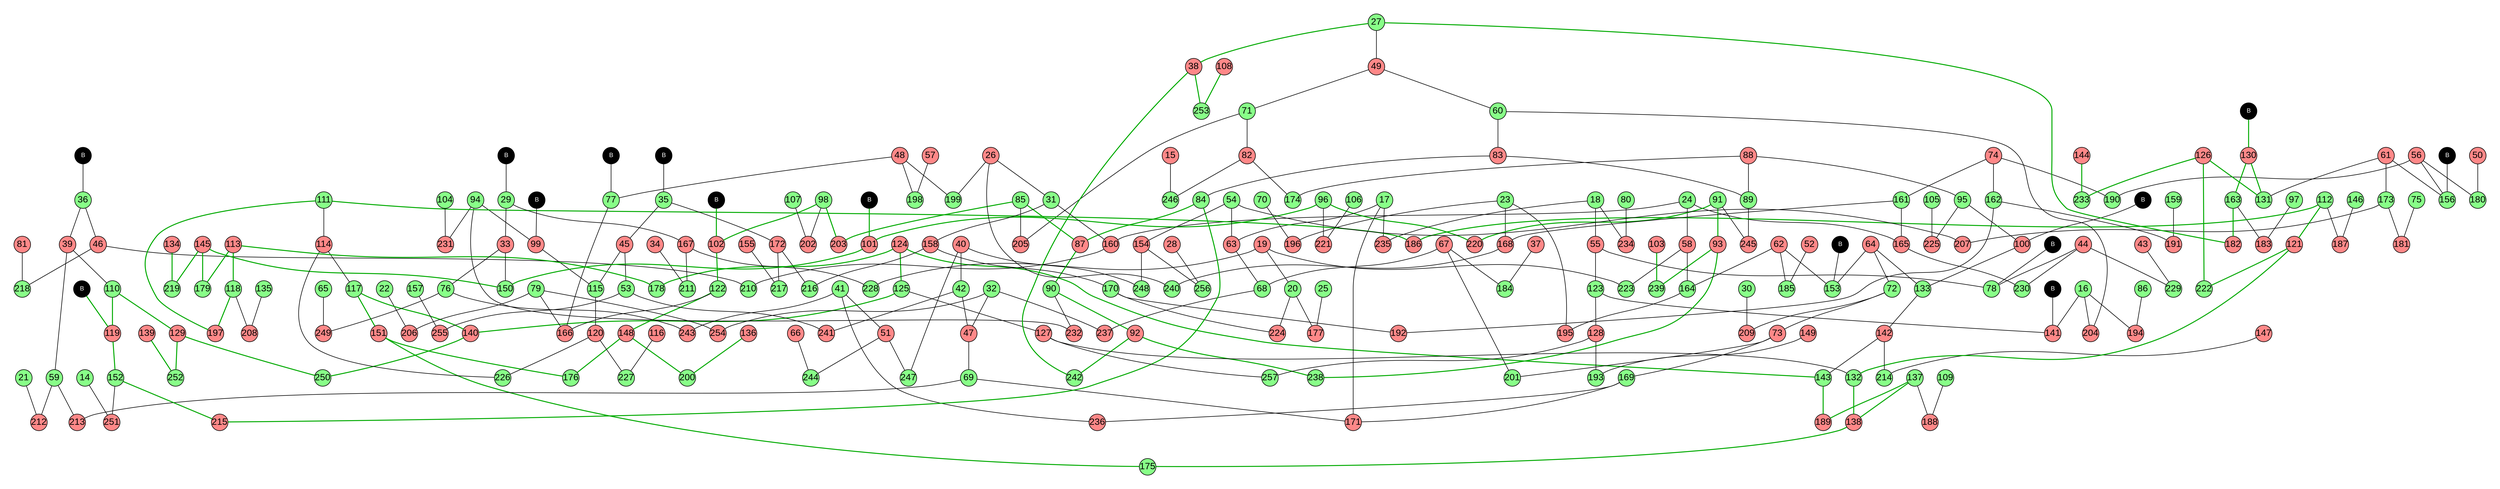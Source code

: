 graph G {
  graph [splines=true, overlap=false, pad="0.5", nodesep="0.5", ranksep="1.0"];
  node [style="filled", shape="circle", width="0.6", height="0.6", fixedsize="true", 
       fontsize="24", fontname="Arial", penwidth="1.5", labelloc="c"];
  node [fontname="Arial"];
  edge [penwidth=2.0, color="#666666"];
  0 [pos="-1500,1200!",shape="circle",fillcolor="#000000",color="#000000",style="filled,solid",width=0.6,height=0.6,fixedsize=true,fontcolor="#ffffff",labelloc="c",label=<<table border='0' cellborder='0' cellspacing='0' cellpadding='0'><tr><td align='center'><font point-size='16'>B</font></td></tr></table>>]
  151 [pos="3675,100!",shape="circle",fillcolor="#ff8888",color="#000000",style="filled,solid",width=0.6,height=0.6,fixedsize=true,fontcolor="#000000",labelloc="c"]
  25 [pos="11850,0!",shape="circle",fillcolor="#88ff88",color="#000000",style="filled,solid",width=0.6,height=0.6,fixedsize=true,fontcolor="#000000",labelloc="c"]
  176 [pos="4350,100!",shape="circle",fillcolor="#88ff88",color="#000000",style="filled,solid",width=0.6,height=0.6,fixedsize=true,fontcolor="#000000",labelloc="c"]
  50 [pos="8700,100!",shape="circle",fillcolor="#ff8888",color="#000000",style="filled,solid",width=0.6,height=0.6,fixedsize=true,fontcolor="#000000",labelloc="c"]
  201 [pos="6863,300!",shape="circle",fillcolor="#88ff88",color="#000000",style="filled,solid",width=0.6,height=0.6,fixedsize=true,fontcolor="#000000",labelloc="c"]
  75 [pos="5400,100!",shape="circle",fillcolor="#88ff88",color="#000000",style="filled,solid",width=0.6,height=0.6,fixedsize=true,fontcolor="#000000",labelloc="c"]
  226 [pos="4238,400!",shape="circle",fillcolor="#88ff88",color="#000000",style="filled,solid",width=0.6,height=0.6,fixedsize=true,fontcolor="#000000",labelloc="c"]
  100 [pos="1275,1000!",shape="circle",fillcolor="#ff8888",color="#000000",style="filled,solid",width=0.6,height=0.6,fixedsize=true,fontcolor="#000000",labelloc="c"]
  251 [pos="-1088,400!",shape="circle",fillcolor="#ff8888",color="#000000",style="filled,solid",width=0.6,height=0.6,fixedsize=true,fontcolor="#000000",labelloc="c"]
  125 [pos="3450,200!",shape="circle",fillcolor="#88ff88",color="#000000",style="filled,solid",width=0.6,height=0.6,fixedsize=true,fontcolor="#000000",labelloc="c"]
  150 [pos="4800,900!",shape="circle",fillcolor="#88ff88",color="#000000",style="filled,solid",width=0.6,height=0.6,fixedsize=true,fontcolor="#000000",labelloc="c"]
  24 [pos="10050,200!",shape="circle",fillcolor="#88ff88",color="#000000",style="filled,solid",width=0.6,height=0.6,fixedsize=true,fontcolor="#000000",labelloc="c"]
  175 [pos="3450,100!",shape="circle",fillcolor="#88ff88",color="#000000",style="filled,solid",width=0.6,height=0.6,fixedsize=true,fontcolor="#000000",labelloc="c"]
  49 [pos="-300,100!",shape="circle",fillcolor="#ff8888",color="#000000",style="filled,solid",width=0.6,height=0.6,fixedsize=true,fontcolor="#000000",labelloc="c"]
  200 [pos="5138,100!",shape="circle",fillcolor="#88ff88",color="#000000",style="filled,solid",width=0.6,height=0.6,fixedsize=true,fontcolor="#000000",labelloc="c"]
  74 [pos="9375,100!",shape="circle",fillcolor="#ff8888",color="#000000",style="filled,solid",width=0.6,height=0.6,fixedsize=true,fontcolor="#000000",labelloc="c"]
  225 [pos="1613,300!",shape="circle",fillcolor="#ff8888",color="#000000",style="filled,solid",width=0.6,height=0.6,fixedsize=true,fontcolor="#000000",labelloc="c"]
  99 [pos="1050,1100!",shape="circle",fillcolor="#ff8888",color="#000000",style="filled,solid",width=0.6,height=0.6,fixedsize=true,fontcolor="#000000",labelloc="c"]
  250 [pos="2888,400!",shape="circle",fillcolor="#88ff88",color="#000000",style="filled,solid",width=0.6,height=0.6,fixedsize=true,fontcolor="#000000",labelloc="c"]
  124 [pos="3900,200!",shape="circle",fillcolor="#ff8888",color="#000000",style="filled,solid",width=0.6,height=0.6,fixedsize=true,fontcolor="#000000",labelloc="c"]
  149 [pos="2100,200!",shape="circle",fillcolor="#ff8888",color="#000000",style="filled,solid",width=0.6,height=0.6,fixedsize=true,fontcolor="#000000",labelloc="c"]
  23 [pos="9825,300!",shape="circle",fillcolor="#88ff88",color="#000000",style="filled,solid",width=0.6,height=0.6,fixedsize=true,fontcolor="#000000",labelloc="c"]
  174 [pos="263,300!",shape="circle",fillcolor="#88ff88",color="#000000",style="filled,solid",width=0.6,height=0.6,fixedsize=true,fontcolor="#000000",labelloc="c"]
  48 [pos="11625,100!",shape="circle",fillcolor="#ff8888",color="#000000",style="filled,solid",width=0.6,height=0.6,fixedsize=true,fontcolor="#000000",labelloc="c"]
  199 [pos="10950,100!",shape="circle",fillcolor="#88ff88",color="#000000",style="filled,solid",width=0.6,height=0.6,fixedsize=true,fontcolor="#000000",labelloc="c"]
  73 [pos="7200,300!",shape="circle",fillcolor="#ff8888",color="#000000",style="filled,solid",width=0.6,height=0.6,fixedsize=true,fontcolor="#000000",labelloc="c"]
  224 [pos="10838,0!",shape="circle",fillcolor="#ff8888",color="#000000",style="filled,solid",width=0.6,height=0.6,fixedsize=true,fontcolor="#000000",labelloc="c"]
  98 [pos="1725,100!",shape="circle",fillcolor="#88ff88",color="#000000",style="filled,solid",width=0.6,height=0.6,fixedsize=true,fontcolor="#000000",labelloc="c"]
  249 [pos="8325,200!",shape="circle",fillcolor="#ff8888",color="#000000",style="filled,solid",width=0.6,height=0.6,fixedsize=true,fontcolor="#000000",labelloc="c"]
  123 [pos="2775,600!",shape="circle",fillcolor="#88ff88",color="#000000",style="filled,solid",width=0.6,height=0.6,fixedsize=true,fontcolor="#000000",labelloc="c"]
  148 [pos="5025,100!",shape="circle",fillcolor="#ff8888",color="#000000",style="filled,solid",width=0.6,height=0.6,fixedsize=true,fontcolor="#000000",labelloc="c"]
  22 [pos="8550,100!",shape="circle",fillcolor="#88ff88",color="#000000",style="filled,solid",width=0.6,height=0.6,fixedsize=true,fontcolor="#000000",labelloc="c"]
  173 [pos="5850,100!",shape="circle",fillcolor="#88ff88",color="#000000",style="filled,solid",width=0.6,height=0.6,fixedsize=true,fontcolor="#000000",labelloc="c"]
  47 [pos="6975,400!",shape="circle",fillcolor="#ff8888",color="#000000",style="filled,solid",width=0.6,height=0.6,fixedsize=true,fontcolor="#000000",labelloc="c"]
  198 [pos="11738,100!",shape="circle",fillcolor="#88ff88",color="#000000",style="filled,solid",width=0.6,height=0.6,fixedsize=true,fontcolor="#000000",labelloc="c"]
  72 [pos="7875,300!",shape="circle",fillcolor="#88ff88",color="#000000",style="filled,solid",width=0.6,height=0.6,fixedsize=true,fontcolor="#000000",labelloc="c"]
  223 [pos="10725,200!",shape="circle",fillcolor="#88ff88",color="#000000",style="filled,solid",width=0.6,height=0.6,fixedsize=true,fontcolor="#000000",labelloc="c"]
  97 [pos="-1200,100!",shape="circle",fillcolor="#88ff88",color="#000000",style="filled,solid",width=0.6,height=0.6,fixedsize=true,fontcolor="#000000",labelloc="c"]
  248 [pos="6750,0!",shape="circle",fillcolor="#88ff88",color="#000000",style="filled,solid",width=0.6,height=0.6,fixedsize=true,fontcolor="#000000",labelloc="c"]
  122 [pos="5025,800!",shape="circle",fillcolor="#88ff88",color="#000000",style="filled,solid",width=0.6,height=0.6,fixedsize=true,fontcolor="#000000",labelloc="c"]
  147 [pos="5250,300!",shape="circle",fillcolor="#ff8888",color="#000000",style="filled,solid",width=0.6,height=0.6,fixedsize=true,fontcolor="#000000",labelloc="c"]
  21 [pos="5400,400!",shape="circle",fillcolor="#88ff88",color="#000000",style="filled,solid",width=0.6,height=0.6,fixedsize=true,fontcolor="#000000",labelloc="c"]
  172 [pos="10950,400!",shape="circle",fillcolor="#ff8888",color="#000000",style="filled,solid",width=0.6,height=0.6,fixedsize=true,fontcolor="#000000",labelloc="c"]
  46 [pos="8925,400!",shape="circle",fillcolor="#ff8888",color="#000000",style="filled,solid",width=0.6,height=0.6,fixedsize=true,fontcolor="#000000",labelloc="c"]
  197 [pos="4238,0!",shape="circle",fillcolor="#ff8888",color="#000000",style="filled,solid",width=0.6,height=0.6,fixedsize=true,fontcolor="#000000",labelloc="c"]
  71 [pos="-75,100!",shape="circle",fillcolor="#88ff88",color="#000000",style="filled,solid",width=0.6,height=0.6,fixedsize=true,fontcolor="#000000",labelloc="c"]
  222 [pos="2663,100!",shape="circle",fillcolor="#88ff88",color="#000000",style="filled,solid",width=0.6,height=0.6,fixedsize=true,fontcolor="#000000",labelloc="c"]
  96 [pos="1500,200!",shape="circle",fillcolor="#88ff88",color="#000000",style="filled,solid",width=0.6,height=0.6,fixedsize=true,fontcolor="#000000",labelloc="c"]
  247 [pos="7538,0!",shape="circle",fillcolor="#88ff88",color="#000000",style="filled,solid",width=0.6,height=0.6,fixedsize=true,fontcolor="#000000",labelloc="c"]
  121 [pos="2775,100!",shape="circle",fillcolor="#ff8888",color="#000000",style="filled,solid",width=0.6,height=0.6,fixedsize=true,fontcolor="#000000",labelloc="c"]
  146 [pos="2100,0!",shape="circle",fillcolor="#88ff88",color="#000000",style="filled,solid",width=0.6,height=0.6,fixedsize=true,fontcolor="#000000",labelloc="c"]
  20 [pos="10950,0!",shape="circle",fillcolor="#88ff88",color="#000000",style="filled,solid",width=0.6,height=0.6,fixedsize=true,fontcolor="#000000",labelloc="c"]
  171 [pos="6750,200!",shape="circle",fillcolor="#ff8888",color="#000000",style="filled,solid",width=0.6,height=0.6,fixedsize=true,fontcolor="#000000",labelloc="c"]
  45 [pos="7650,1100!",shape="circle",fillcolor="#ff8888",color="#000000",style="filled,solid",width=0.6,height=0.6,fixedsize=true,fontcolor="#000000",labelloc="c"]
  196 [pos="9263,300!",shape="circle",fillcolor="#ff8888",color="#000000",style="filled,solid",width=0.6,height=0.6,fixedsize=true,fontcolor="#000000",labelloc="c"]
  70 [pos="8700,300!",shape="circle",fillcolor="#88ff88",color="#000000",style="filled,solid",width=0.6,height=0.6,fixedsize=true,fontcolor="#000000",labelloc="c"]
  221 [pos="1725,200!",shape="circle",fillcolor="#ff8888",color="#000000",style="filled,solid",width=0.6,height=0.6,fixedsize=true,fontcolor="#000000",labelloc="c"]
  95 [pos="1275,300!",shape="circle",fillcolor="#88ff88",color="#000000",style="filled,solid",width=0.6,height=0.6,fixedsize=true,fontcolor="#000000",labelloc="c"]
  246 [pos="-638,300!",shape="circle",fillcolor="#88ff88",color="#000000",style="filled,solid",width=0.6,height=0.6,fixedsize=true,fontcolor="#000000",labelloc="c"]
  120 [pos="4350,400!",shape="circle",fillcolor="#ff8888",color="#000000",style="filled,solid",width=0.6,height=0.6,fixedsize=true,fontcolor="#000000",labelloc="c"]
  145 [pos="4800,200!",shape="circle",fillcolor="#ff8888",color="#000000",style="filled,solid",width=0.6,height=0.6,fixedsize=true,fontcolor="#000000",labelloc="c"]
  19 [pos="10950,200!",shape="circle",fillcolor="#ff8888",color="#000000",style="filled,solid",width=0.6,height=0.6,fixedsize=true,fontcolor="#000000",labelloc="c"]
  170 [pos="10725,0!",shape="circle",fillcolor="#88ff88",color="#000000",style="filled,solid",width=0.6,height=0.6,fixedsize=true,fontcolor="#000000",labelloc="c"]
  44 [pos="9375,200!",shape="circle",fillcolor="#ff8888",color="#000000",style="filled,solid",width=0.6,height=0.6,fixedsize=true,fontcolor="#000000",labelloc="c"]
  195 [pos="10163,300!",shape="circle",fillcolor="#ff8888",color="#000000",style="filled,solid",width=0.6,height=0.6,fixedsize=true,fontcolor="#000000",labelloc="c"]
  69 [pos="6750,400!",shape="circle",fillcolor="#88ff88",color="#000000",style="filled,solid",width=0.6,height=0.6,fixedsize=true,fontcolor="#000000",labelloc="c"]
  220 [pos="1275,200!",shape="circle",fillcolor="#ff8888",color="#000000",style="filled,solid",width=0.6,height=0.6,fixedsize=true,fontcolor="#000000",labelloc="c"]
  94 [pos="1050,400!",shape="circle",fillcolor="#88ff88",color="#000000",style="filled,solid",width=0.6,height=0.6,fixedsize=true,fontcolor="#000000",labelloc="c"]
  245 [pos="825,200!",shape="circle",fillcolor="#ff8888",color="#000000",style="filled,solid",width=0.6,height=0.6,fixedsize=true,fontcolor="#000000",labelloc="c"]
  119 [pos="-975,1200!",shape="circle",fillcolor="#ff8888",color="#000000",style="filled,solid",width=0.6,height=0.6,fixedsize=true,fontcolor="#000000",labelloc="c"]
  144 [pos="2100,100!",shape="circle",fillcolor="#ff8888",color="#000000",style="filled,solid",width=0.6,height=0.6,fixedsize=true,fontcolor="#000000",labelloc="c"]
  18 [pos="6075,200!",shape="circle",fillcolor="#88ff88",color="#000000",style="filled,solid",width=0.6,height=0.6,fixedsize=true,fontcolor="#000000",labelloc="c"]
  169 [pos="7200,200!",shape="circle",fillcolor="#88ff88",color="#000000",style="filled,solid",width=0.6,height=0.6,fixedsize=true,fontcolor="#000000",labelloc="c"]
  43 [pos="8700,200!",shape="circle",fillcolor="#ff8888",color="#000000",style="filled,solid",width=0.6,height=0.6,fixedsize=true,fontcolor="#000000",labelloc="c"]
  194 [pos="-863,200!",shape="circle",fillcolor="#ff8888",color="#000000",style="filled,solid",width=0.6,height=0.6,fixedsize=true,fontcolor="#000000",labelloc="c"]
  68 [pos="6525,100!",shape="circle",fillcolor="#88ff88",color="#000000",style="filled,solid",width=0.6,height=0.6,fixedsize=true,fontcolor="#000000",labelloc="c"]
  219 [pos="5025,200!",shape="circle",fillcolor="#88ff88",color="#000000",style="filled,solid",width=0.6,height=0.6,fixedsize=true,fontcolor="#000000",labelloc="c"]
  93 [pos="1050,0!",shape="circle",fillcolor="#ff8888",color="#000000",style="filled,solid",width=0.6,height=0.6,fixedsize=true,fontcolor="#000000",labelloc="c"]
  244 [pos="8100,0!",shape="circle",fillcolor="#88ff88",color="#000000",style="filled,solid",width=0.6,height=0.6,fixedsize=true,fontcolor="#000000",labelloc="c"]
  118 [pos="4350,0!",shape="circle",fillcolor="#88ff88",color="#000000",style="filled,solid",width=0.6,height=0.6,fixedsize=true,fontcolor="#000000",labelloc="c"]
  143 [pos="3900,300!",shape="circle",fillcolor="#88ff88",color="#000000",style="filled,solid",width=0.6,height=0.6,fixedsize=true,fontcolor="#000000",labelloc="c"]
  17 [pos="6300,200!",shape="circle",fillcolor="#88ff88",color="#000000",style="filled,solid",width=0.6,height=0.6,fixedsize=true,fontcolor="#000000",labelloc="c"]
  168 [pos="9825,100!",shape="circle",fillcolor="#ff8888",color="#000000",style="filled,solid",width=0.6,height=0.6,fixedsize=true,fontcolor="#000000",labelloc="c"]
  42 [pos="7425,400!",shape="circle",fillcolor="#88ff88",color="#000000",style="filled,solid",width=0.6,height=0.6,fixedsize=true,fontcolor="#000000",labelloc="c"]
  193 [pos="2438,200!",shape="circle",fillcolor="#88ff88",color="#000000",style="filled,solid",width=0.6,height=0.6,fixedsize=true,fontcolor="#000000",labelloc="c"]
  67 [pos="6525,300!",shape="circle",fillcolor="#ff8888",color="#000000",style="filled,solid",width=0.6,height=0.6,fixedsize=true,fontcolor="#000000",labelloc="c"]
  218 [pos="8813,400!",shape="circle",fillcolor="#88ff88",color="#000000",style="filled,solid",width=0.6,height=0.6,fixedsize=true,fontcolor="#000000",labelloc="c"]
  92 [pos="825,0!",shape="circle",fillcolor="#ff8888",color="#000000",style="filled,solid",width=0.6,height=0.6,fixedsize=true,fontcolor="#000000",labelloc="c"]
  243 [pos="7875,200!",shape="circle",fillcolor="#ff8888",color="#000000",style="filled,solid",width=0.6,height=0.6,fixedsize=true,fontcolor="#000000",labelloc="c"]
  117 [pos="3675,400!",shape="circle",fillcolor="#88ff88",color="#000000",style="filled,solid",width=0.6,height=0.6,fixedsize=true,fontcolor="#000000",labelloc="c"]
  142 [pos="4575,300!",shape="circle",fillcolor="#ff8888",color="#000000",style="filled,solid",width=0.6,height=0.6,fixedsize=true,fontcolor="#000000",labelloc="c"]
  16 [pos="-525,200!",shape="circle",fillcolor="#88ff88",color="#000000",style="filled,solid",width=0.6,height=0.6,fixedsize=true,fontcolor="#000000",labelloc="c"]
  167 [pos="11400,200!",shape="circle",fillcolor="#ff8888",color="#000000",style="filled,solid",width=0.6,height=0.6,fixedsize=true,fontcolor="#000000",labelloc="c"]
  41 [pos="7650,200!",shape="circle",fillcolor="#88ff88",color="#000000",style="filled,solid",width=0.6,height=0.6,fixedsize=true,fontcolor="#000000",labelloc="c"]
  192 [pos="10050,0!",shape="circle",fillcolor="#ff8888",color="#000000",style="filled,solid",width=0.6,height=0.6,fixedsize=true,fontcolor="#000000",labelloc="c"]
  66 [pos="8550,0!",shape="circle",fillcolor="#ff8888",color="#000000",style="filled,solid",width=0.6,height=0.6,fixedsize=true,fontcolor="#000000",labelloc="c"]
  217 [pos="11400,400!",shape="circle",fillcolor="#88ff88",color="#000000",style="filled,solid",width=0.6,height=0.6,fixedsize=true,fontcolor="#000000",labelloc="c"]
  91 [pos="1050,200!",shape="circle",fillcolor="#88ff88",color="#000000",style="filled,solid",width=0.6,height=0.6,fixedsize=true,fontcolor="#000000",labelloc="c"]
  242 [pos="150,0!",shape="circle",fillcolor="#88ff88",color="#000000",style="filled,solid",width=0.6,height=0.6,fixedsize=true,fontcolor="#000000",labelloc="c"]
  116 [pos="5250,400!",shape="circle",fillcolor="#ff8888",color="#000000",style="filled,solid",width=0.6,height=0.6,fixedsize=true,fontcolor="#000000",labelloc="c"]
  141 [pos="-525,600!",shape="circle",fillcolor="#ff8888",color="#000000",style="filled,solid",width=0.6,height=0.6,fixedsize=true,fontcolor="#000000",labelloc="c"]
  15 [pos="-1200,300!",shape="circle",fillcolor="#ff8888",color="#000000",style="filled,solid",width=0.6,height=0.6,fixedsize=true,fontcolor="#000000",labelloc="c"]
  166 [pos="8325,800!",shape="circle",fillcolor="#ff8888",color="#000000",style="filled,solid",width=0.6,height=0.6,fixedsize=true,fontcolor="#000000",labelloc="c"]
  40 [pos="7425,0!",shape="circle",fillcolor="#ff8888",color="#000000",style="filled,solid",width=0.6,height=0.6,fixedsize=true,fontcolor="#000000",labelloc="c"]
  191 [pos="9038,0!",shape="circle",fillcolor="#ff8888",color="#000000",style="filled,solid",width=0.6,height=0.6,fixedsize=true,fontcolor="#000000",labelloc="c"]
  65 [pos="8550,200!",shape="circle",fillcolor="#88ff88",color="#000000",style="filled,solid",width=0.6,height=0.6,fixedsize=true,fontcolor="#000000",labelloc="c"]
  216 [pos="10838,400!",shape="circle",fillcolor="#88ff88",color="#000000",style="filled,solid",width=0.6,height=0.6,fixedsize=true,fontcolor="#000000",labelloc="c"]
  90 [pos="825,400!",shape="circle",fillcolor="#88ff88",color="#000000",style="filled,solid",width=0.6,height=0.6,fixedsize=true,fontcolor="#000000",labelloc="c"]
  241 [pos="7538,400!",shape="circle",fillcolor="#ff8888",color="#000000",style="filled,solid",width=0.6,height=0.6,fixedsize=true,fontcolor="#000000",labelloc="c"]
  115 [pos="4350,1100!",shape="circle",fillcolor="#88ff88",color="#000000",style="filled,solid",width=0.6,height=0.6,fixedsize=true,fontcolor="#000000",labelloc="c"]
  140 [pos="3450,400!",shape="circle",fillcolor="#ff8888",color="#000000",style="filled,solid",width=0.6,height=0.6,fixedsize=true,fontcolor="#000000",labelloc="c"]
  14 [pos="-1200,400!",shape="circle",fillcolor="#88ff88",color="#000000",style="filled,solid",width=0.6,height=0.6,fixedsize=true,fontcolor="#000000",labelloc="c"]
  165 [pos="9600,200!",shape="circle",fillcolor="#ff8888",color="#000000",style="filled,solid",width=0.6,height=0.6,fixedsize=true,fontcolor="#000000",labelloc="c"]
  39 [pos="5625,1200!",shape="circle",fillcolor="#ff8888",color="#000000",style="filled,solid",width=0.6,height=0.6,fixedsize=true,fontcolor="#000000",labelloc="c"]
  190 [pos="9263,100!",shape="circle",fillcolor="#88ff88",color="#000000",style="filled,solid",width=0.6,height=0.6,fixedsize=true,fontcolor="#000000",labelloc="c"]
  64 [pos="7875,1000!",shape="circle",fillcolor="#ff8888",color="#000000",style="filled,solid",width=0.6,height=0.6,fixedsize=true,fontcolor="#000000",labelloc="c"]
  215 [pos="-413,400!",shape="circle",fillcolor="#ff8888",color="#000000",style="filled,solid",width=0.6,height=0.6,fixedsize=true,fontcolor="#000000",labelloc="c"]
  89 [pos="600,200!",shape="circle",fillcolor="#88ff88",color="#000000",style="filled,solid",width=0.6,height=0.6,fixedsize=true,fontcolor="#000000",labelloc="c"]
  240 [pos="10050,100!",shape="circle",fillcolor="#88ff88",color="#000000",style="filled,solid",width=0.6,height=0.6,fixedsize=true,fontcolor="#000000",labelloc="c"]
  114 [pos="4125,400!",shape="circle",fillcolor="#ff8888",color="#000000",style="filled,solid",width=0.6,height=0.6,fixedsize=true,fontcolor="#000000",labelloc="c"]
  139 [pos="2100,400!",shape="circle",fillcolor="#ff8888",color="#000000",style="filled,solid",width=0.6,height=0.6,fixedsize=true,fontcolor="#000000",labelloc="c"]
  13 [pos="12000,1100!",shape="circle",fillcolor="#000000",color="#000000",style="filled,solid",width=0.6,height=0.6,fixedsize=true,fontcolor="#ffffff",labelloc="c",label=<<table border='0' cellborder='0' cellspacing='0' cellpadding='0'><tr><td align='center'><font point-size='16'>B</font></td></tr></table>>]
  164 [pos="10500,300!",shape="circle",fillcolor="#88ff88",color="#000000",style="filled,solid",width=0.6,height=0.6,fixedsize=true,fontcolor="#000000",labelloc="c"]
  38 [pos="-525,0!",shape="circle",fillcolor="#ff8888",color="#000000",style="filled,solid",width=0.6,height=0.6,fixedsize=true,fontcolor="#000000",labelloc="c"]
  189 [pos="3563,300!",shape="circle",fillcolor="#ff8888",color="#000000",style="filled,solid",width=0.6,height=0.6,fixedsize=true,fontcolor="#000000",labelloc="c"]
  63 [pos="6300,100!",shape="circle",fillcolor="#ff8888",color="#000000",style="filled,solid",width=0.6,height=0.6,fixedsize=true,fontcolor="#000000",labelloc="c"]
  214 [pos="4913,300!",shape="circle",fillcolor="#88ff88",color="#000000",style="filled,solid",width=0.6,height=0.6,fixedsize=true,fontcolor="#000000",labelloc="c"]
  88 [pos="600,300!",shape="circle",fillcolor="#ff8888",color="#000000",style="filled,solid",width=0.6,height=0.6,fixedsize=true,fontcolor="#000000",labelloc="c"]
  239 [pos="1500,0!",shape="circle",fillcolor="#88ff88",color="#000000",style="filled,solid",width=0.6,height=0.6,fixedsize=true,fontcolor="#000000",labelloc="c"]
  113 [pos="4350,200!",shape="circle",fillcolor="#ff8888",color="#000000",style="filled,solid",width=0.6,height=0.6,fixedsize=true,fontcolor="#000000",labelloc="c"]
  138 [pos="3225,100!",shape="circle",fillcolor="#ff8888",color="#000000",style="filled,solid",width=0.6,height=0.6,fixedsize=true,fontcolor="#000000",labelloc="c"]
  12 [pos="12000,1200!",shape="circle",fillcolor="#000000",color="#000000",style="filled,solid",width=0.6,height=0.6,fixedsize=true,fontcolor="#ffffff",labelloc="c",label=<<table border='0' cellborder='0' cellspacing='0' cellpadding='0'><tr><td align='center'><font point-size='16'>B</font></td></tr></table>>]
  163 [pos="-750,100!",shape="circle",fillcolor="#88ff88",color="#000000",style="filled,solid",width=0.6,height=0.6,fixedsize=true,fontcolor="#000000",labelloc="c"]
  37 [pos="5400,300!",shape="circle",fillcolor="#ff8888",color="#000000",style="filled,solid",width=0.6,height=0.6,fixedsize=true,fontcolor="#000000",labelloc="c"]
  188 [pos="2663,300!",shape="circle",fillcolor="#ff8888",color="#000000",style="filled,solid",width=0.6,height=0.6,fixedsize=true,fontcolor="#000000",labelloc="c"]
  62 [pos="11175,300!",shape="circle",fillcolor="#ff8888",color="#000000",style="filled,solid",width=0.6,height=0.6,fixedsize=true,fontcolor="#000000",labelloc="c"]
  213 [pos="6188,400!",shape="circle",fillcolor="#ff8888",color="#000000",style="filled,solid",width=0.6,height=0.6,fixedsize=true,fontcolor="#000000",labelloc="c"]
  87 [pos="375,400!",shape="circle",fillcolor="#ff8888",color="#000000",style="filled,solid",width=0.6,height=0.6,fixedsize=true,fontcolor="#000000",labelloc="c"]
  238 [pos="938,0!",shape="circle",fillcolor="#88ff88",color="#000000",style="filled,solid",width=0.6,height=0.6,fixedsize=true,fontcolor="#000000",labelloc="c"]
  112 [pos="2775,0!",shape="circle",fillcolor="#88ff88",color="#000000",style="filled,solid",width=0.6,height=0.6,fixedsize=true,fontcolor="#000000",labelloc="c"]
  137 [pos="3225,300!",shape="circle",fillcolor="#88ff88",color="#000000",style="filled,solid",width=0.6,height=0.6,fixedsize=true,fontcolor="#000000",labelloc="c"]
  11 [pos="12000,1000!",shape="circle",fillcolor="#000000",color="#000000",style="filled,solid",width=0.6,height=0.6,fixedsize=true,fontcolor="#ffffff",labelloc="c",label=<<table border='0' cellborder='0' cellspacing='0' cellpadding='0'><tr><td align='center'><font point-size='16'>B</font></td></tr></table>>]
  162 [pos="9375,0!",shape="circle",fillcolor="#88ff88",color="#000000",style="filled,solid",width=0.6,height=0.6,fixedsize=true,fontcolor="#000000",labelloc="c"]
  36 [pos="8925,1200!",shape="circle",fillcolor="#88ff88",color="#000000",style="filled,solid",width=0.6,height=0.6,fixedsize=true,fontcolor="#000000",labelloc="c"]
  187 [pos="2438,0!",shape="circle",fillcolor="#ff8888",color="#000000",style="filled,solid",width=0.6,height=0.6,fixedsize=true,fontcolor="#000000",labelloc="c"]
  61 [pos="5850,700!",shape="circle",fillcolor="#ff8888",color="#000000",style="filled,solid",width=0.6,height=0.6,fixedsize=true,fontcolor="#000000",labelloc="c"]
  212 [pos="5513,400!",shape="circle",fillcolor="#ff8888",color="#000000",style="filled,solid",width=0.6,height=0.6,fixedsize=true,fontcolor="#000000",labelloc="c"]
  86 [pos="-1200,200!",shape="circle",fillcolor="#88ff88",color="#000000",style="filled,solid",width=0.6,height=0.6,fixedsize=true,fontcolor="#000000",labelloc="c"]
  237 [pos="6750,100!",shape="circle",fillcolor="#ff8888",color="#000000",style="filled,solid",width=0.6,height=0.6,fixedsize=true,fontcolor="#000000",labelloc="c"]
  111 [pos="4125,0!",shape="circle",fillcolor="#88ff88",color="#000000",style="filled,solid",width=0.6,height=0.6,fixedsize=true,fontcolor="#000000",labelloc="c"]
  136 [pos="5250,100!",shape="circle",fillcolor="#ff8888",color="#000000",style="filled,solid",width=0.6,height=0.6,fixedsize=true,fontcolor="#000000",labelloc="c"]
  10 [pos="-1500,600!",shape="circle",fillcolor="#000000",color="#000000",style="filled,solid",width=0.6,height=0.6,fixedsize=true,fontcolor="#ffffff",labelloc="c",label=<<table border='0' cellborder='0' cellspacing='0' cellpadding='0'><tr><td align='center'><font point-size='16'>B</font></td></tr></table>>]
  161 [pos="9600,100!",shape="circle",fillcolor="#88ff88",color="#000000",style="filled,solid",width=0.6,height=0.6,fixedsize=true,fontcolor="#000000",labelloc="c"]
  35 [pos="10950,1100!",shape="circle",fillcolor="#88ff88",color="#000000",style="filled,solid",width=0.6,height=0.6,fixedsize=true,fontcolor="#000000",labelloc="c"]
  186 [pos="3450,0!",shape="circle",fillcolor="#ff8888",color="#000000",style="filled,solid",width=0.6,height=0.6,fixedsize=true,fontcolor="#000000",labelloc="c"]
  60 [pos="-300,200!",shape="circle",fillcolor="#88ff88",color="#000000",style="filled,solid",width=0.6,height=0.6,fixedsize=true,fontcolor="#000000",labelloc="c"]
  211 [pos="11625,200!",shape="circle",fillcolor="#88ff88",color="#000000",style="filled,solid",width=0.6,height=0.6,fixedsize=true,fontcolor="#000000",labelloc="c"]
  85 [pos="375,100!",shape="circle",fillcolor="#88ff88",color="#000000",style="filled,solid",width=0.6,height=0.6,fixedsize=true,fontcolor="#000000",labelloc="c"]
  236 [pos="7425,200!",shape="circle",fillcolor="#ff8888",color="#000000",style="filled,solid",width=0.6,height=0.6,fixedsize=true,fontcolor="#000000",labelloc="c"]
  110 [pos="2325,1200!",shape="circle",fillcolor="#88ff88",color="#000000",style="filled,solid",width=0.6,height=0.6,fixedsize=true,fontcolor="#000000",labelloc="c"]
  135 [pos="5250,0!",shape="circle",fillcolor="#88ff88",color="#000000",style="filled,solid",width=0.6,height=0.6,fixedsize=true,fontcolor="#000000",labelloc="c"]
  9 [pos="-1500,700!",shape="circle",fillcolor="#000000",color="#000000",style="filled,solid",width=0.6,height=0.6,fixedsize=true,fontcolor="#ffffff",labelloc="c",label=<<table border='0' cellborder='0' cellspacing='0' cellpadding='0'><tr><td align='center'><font point-size='16'>B</font></td></tr></table>>]
  160 [pos="10050,400!",shape="circle",fillcolor="#ff8888",color="#000000",style="filled,solid",width=0.6,height=0.6,fixedsize=true,fontcolor="#000000",labelloc="c"]
  34 [pos="11850,200!",shape="circle",fillcolor="#ff8888",color="#000000",style="filled,solid",width=0.6,height=0.6,fixedsize=true,fontcolor="#000000",labelloc="c"]
  185 [pos="11513,300!",shape="circle",fillcolor="#88ff88",color="#000000",style="filled,solid",width=0.6,height=0.6,fixedsize=true,fontcolor="#000000",labelloc="c"]
  59 [pos="5625,400!",shape="circle",fillcolor="#88ff88",color="#000000",style="filled,solid",width=0.6,height=0.6,fixedsize=true,fontcolor="#000000",labelloc="c"]
  210 [pos="9488,400!",shape="circle",fillcolor="#88ff88",color="#000000",style="filled,solid",width=0.6,height=0.6,fixedsize=true,fontcolor="#000000",labelloc="c"]
  84 [pos="150,400!",shape="circle",fillcolor="#88ff88",color="#000000",style="filled,solid",width=0.6,height=0.6,fixedsize=true,fontcolor="#000000",labelloc="c"]
  235 [pos="6188,200!",shape="circle",fillcolor="#ff8888",color="#000000",style="filled,solid",width=0.6,height=0.6,fixedsize=true,fontcolor="#000000",labelloc="c"]
  109 [pos="2100,300!",shape="circle",fillcolor="#88ff88",color="#000000",style="filled,solid",width=0.6,height=0.6,fixedsize=true,fontcolor="#000000",labelloc="c"]
  134 [pos="5250,200!",shape="circle",fillcolor="#ff8888",color="#000000",style="filled,solid",width=0.6,height=0.6,fixedsize=true,fontcolor="#000000",labelloc="c"]
  8 [pos="-1500,800!",shape="circle",fillcolor="#000000",color="#000000",style="filled,solid",width=0.6,height=0.6,fixedsize=true,fontcolor="#ffffff",labelloc="c",label=<<table border='0' cellborder='0' cellspacing='0' cellpadding='0'><tr><td align='center'><font point-size='16'>B</font></td></tr></table>>]
  159 [pos="8700,0!",shape="circle",fillcolor="#88ff88",color="#000000",style="filled,solid",width=0.6,height=0.6,fixedsize=true,fontcolor="#000000",labelloc="c"]
  33 [pos="8100,900!",shape="circle",fillcolor="#ff8888",color="#000000",style="filled,solid",width=0.6,height=0.6,fixedsize=true,fontcolor="#000000",labelloc="c"]
  184 [pos="5963,300!",shape="circle",fillcolor="#88ff88",color="#000000",style="filled,solid",width=0.6,height=0.6,fixedsize=true,fontcolor="#000000",labelloc="c"]
  58 [pos="10500,200!",shape="circle",fillcolor="#ff8888",color="#000000",style="filled,solid",width=0.6,height=0.6,fixedsize=true,fontcolor="#000000",labelloc="c"]
  209 [pos="8213,300!",shape="circle",fillcolor="#ff8888",color="#000000",style="filled,solid",width=0.6,height=0.6,fixedsize=true,fontcolor="#000000",labelloc="c"]
  83 [pos="150,200!",shape="circle",fillcolor="#ff8888",color="#000000",style="filled,solid",width=0.6,height=0.6,fixedsize=true,fontcolor="#000000",labelloc="c"]
  234 [pos="5738,200!",shape="circle",fillcolor="#ff8888",color="#000000",style="filled,solid",width=0.6,height=0.6,fixedsize=true,fontcolor="#000000",labelloc="c"]
  108 [pos="-1200,0!",shape="circle",fillcolor="#ff8888",color="#000000",style="filled,solid",width=0.6,height=0.6,fixedsize=true,fontcolor="#000000",labelloc="c"]
  133 [pos="4575,1000!",shape="circle",fillcolor="#88ff88",color="#000000",style="filled,solid",width=0.6,height=0.6,fixedsize=true,fontcolor="#000000",labelloc="c"]
  7 [pos="-1500,900!",shape="circle",fillcolor="#000000",color="#000000",style="filled,solid",width=0.6,height=0.6,fixedsize=true,fontcolor="#ffffff",labelloc="c",label=<<table border='0' cellborder='0' cellspacing='0' cellpadding='0'><tr><td align='center'><font point-size='16'>B</font></td></tr></table>>]
  158 [pos="10725,400!",shape="circle",fillcolor="#ff8888",color="#000000",style="filled,solid",width=0.6,height=0.6,fixedsize=true,fontcolor="#000000",labelloc="c"]
  32 [pos="6975,100!",shape="circle",fillcolor="#88ff88",color="#000000",style="filled,solid",width=0.6,height=0.6,fixedsize=true,fontcolor="#000000",labelloc="c"]
  183 [pos="-975,100!",shape="circle",fillcolor="#ff8888",color="#000000",style="filled,solid",width=0.6,height=0.6,fixedsize=true,fontcolor="#000000",labelloc="c"]
  57 [pos="11850,100!",shape="circle",fillcolor="#ff8888",color="#000000",style="filled,solid",width=0.6,height=0.6,fixedsize=true,fontcolor="#000000",labelloc="c"]
  208 [pos="4800,0!",shape="circle",fillcolor="#ff8888",color="#000000",style="filled,solid",width=0.6,height=0.6,fixedsize=true,fontcolor="#000000",labelloc="c"]
  82 [pos="-75,300!",shape="circle",fillcolor="#ff8888",color="#000000",style="filled,solid",width=0.6,height=0.6,fixedsize=true,fontcolor="#000000",labelloc="c"]
  233 [pos="2325,100!",shape="circle",fillcolor="#88ff88",color="#000000",style="filled,solid",width=0.6,height=0.6,fixedsize=true,fontcolor="#000000",labelloc="c"]
  107 [pos="1950,100!",shape="circle",fillcolor="#88ff88",color="#000000",style="filled,solid",width=0.6,height=0.6,fixedsize=true,fontcolor="#000000",labelloc="c"]
  132 [pos="3000,100!",shape="circle",fillcolor="#88ff88",color="#000000",style="filled,solid",width=0.6,height=0.6,fixedsize=true,fontcolor="#000000",labelloc="c"]
  6 [pos="-1500,1000!",shape="circle",fillcolor="#000000",color="#000000",style="filled,solid",width=0.6,height=0.6,fixedsize=true,fontcolor="#ffffff",labelloc="c",label=<<table border='0' cellborder='0' cellspacing='0' cellpadding='0'><tr><td align='center'><font point-size='16'>B</font></td></tr></table>>]
  157 [pos="8550,400!",shape="circle",fillcolor="#88ff88",color="#000000",style="filled,solid",width=0.6,height=0.6,fixedsize=true,fontcolor="#000000",labelloc="c"]
  31 [pos="10275,400!",shape="circle",fillcolor="#88ff88",color="#000000",style="filled,solid",width=0.6,height=0.6,fixedsize=true,fontcolor="#000000",labelloc="c"]
  182 [pos="-638,100!",shape="circle",fillcolor="#ff8888",color="#000000",style="filled,solid",width=0.6,height=0.6,fixedsize=true,fontcolor="#000000",labelloc="c"]
  56 [pos="9150,100!",shape="circle",fillcolor="#ff8888",color="#000000",style="filled,solid",width=0.6,height=0.6,fixedsize=true,fontcolor="#000000",labelloc="c"]
  207 [pos="5963,100!",shape="circle",fillcolor="#ff8888",color="#000000",style="filled,solid",width=0.6,height=0.6,fixedsize=true,fontcolor="#000000",labelloc="c"]
  81 [pos="8700,400!",shape="circle",fillcolor="#ff8888",color="#000000",style="filled,solid",width=0.6,height=0.6,fixedsize=true,fontcolor="#000000",labelloc="c"]
  232 [pos="938,400!",shape="circle",fillcolor="#ff8888",color="#000000",style="filled,solid",width=0.6,height=0.6,fixedsize=true,fontcolor="#000000",labelloc="c"]
  106 [pos="1950,200!",shape="circle",fillcolor="#88ff88",color="#000000",style="filled,solid",width=0.6,height=0.6,fixedsize=true,fontcolor="#000000",labelloc="c"]
  257 [pos="2888,200!",shape="circle",fillcolor="#88ff88",color="#000000",style="filled,solid",width=0.6,height=0.6,fixedsize=true,fontcolor="#000000",labelloc="c"]
  131 [pos="2550,700!",shape="circle",fillcolor="#88ff88",color="#000000",style="filled,solid",width=0.6,height=0.6,fixedsize=true,fontcolor="#000000",labelloc="c"]
  5 [pos="12000,900!",shape="circle",fillcolor="#000000",color="#000000",style="filled,solid",width=0.6,height=0.6,fixedsize=true,fontcolor="#ffffff",labelloc="c",label=<<table border='0' cellborder='0' cellspacing='0' cellpadding='0'><tr><td align='center'><font point-size='16'>B</font></td></tr></table>>]
  156 [pos="9150,700!",shape="circle",fillcolor="#88ff88",color="#000000",style="filled,solid",width=0.6,height=0.6,fixedsize=true,fontcolor="#000000",labelloc="c"]
  30 [pos="8550,300!",shape="circle",fillcolor="#88ff88",color="#000000",style="filled,solid",width=0.6,height=0.6,fixedsize=true,fontcolor="#000000",labelloc="c"]
  181 [pos="5625,100!",shape="circle",fillcolor="#ff8888",color="#000000",style="filled,solid",width=0.6,height=0.6,fixedsize=true,fontcolor="#000000",labelloc="c"]
  55 [pos="6075,600!",shape="circle",fillcolor="#ff8888",color="#000000",style="filled,solid",width=0.6,height=0.6,fixedsize=true,fontcolor="#000000",labelloc="c"]
  206 [pos="8438,100!",shape="circle",fillcolor="#ff8888",color="#000000",style="filled,solid",width=0.6,height=0.6,fixedsize=true,fontcolor="#000000",labelloc="c"]
  80 [pos="5400,200!",shape="circle",fillcolor="#88ff88",color="#000000",style="filled,solid",width=0.6,height=0.6,fixedsize=true,fontcolor="#000000",labelloc="c"]
  231 [pos="1500,400!",shape="circle",fillcolor="#ff8888",color="#000000",style="filled,solid",width=0.6,height=0.6,fixedsize=true,fontcolor="#000000",labelloc="c"]
  105 [pos="1950,300!",shape="circle",fillcolor="#88ff88",color="#000000",style="filled,solid",width=0.6,height=0.6,fixedsize=true,fontcolor="#000000",labelloc="c"]
  256 [pos="5738,0!",shape="circle",fillcolor="#88ff88",color="#000000",style="filled,solid",width=0.6,height=0.6,fixedsize=true,fontcolor="#000000",labelloc="c"]
  130 [pos="-750,700!",shape="circle",fillcolor="#ff8888",color="#000000",style="filled,solid",width=0.6,height=0.6,fixedsize=true,fontcolor="#000000",labelloc="c"]
  4 [pos="12000,600!",shape="circle",fillcolor="#000000",color="#000000",style="filled,solid",width=0.6,height=0.6,fixedsize=true,fontcolor="#ffffff",labelloc="c",label=<<table border='0' cellborder='0' cellspacing='0' cellpadding='0'><tr><td align='center'><font point-size='16'>B</font></td></tr></table>>]
  155 [pos="11850,400!",shape="circle",fillcolor="#ff8888",color="#000000",style="filled,solid",width=0.6,height=0.6,fixedsize=true,fontcolor="#000000",labelloc="c"]
  29 [pos="11400,900!",shape="circle",fillcolor="#88ff88",color="#000000",style="filled,solid",width=0.6,height=0.6,fixedsize=true,fontcolor="#000000",labelloc="c"]
  180 [pos="8925,100!",shape="circle",fillcolor="#88ff88",color="#000000",style="filled,solid",width=0.6,height=0.6,fixedsize=true,fontcolor="#000000",labelloc="c"]
  54 [pos="6075,100!",shape="circle",fillcolor="#88ff88",color="#000000",style="filled,solid",width=0.6,height=0.6,fixedsize=true,fontcolor="#000000",labelloc="c"]
  205 [pos="150,100!",shape="circle",fillcolor="#ff8888",color="#000000",style="filled,solid",width=0.6,height=0.6,fixedsize=true,fontcolor="#000000",labelloc="c"]
  79 [pos="8325,100!",shape="circle",fillcolor="#88ff88",color="#000000",style="filled,solid",width=0.6,height=0.6,fixedsize=true,fontcolor="#000000",labelloc="c"]
  230 [pos="9488,200!",shape="circle",fillcolor="#88ff88",color="#000000",style="filled,solid",width=0.6,height=0.6,fixedsize=true,fontcolor="#000000",labelloc="c"]
  104 [pos="1950,400!",shape="circle",fillcolor="#88ff88",color="#000000",style="filled,solid",width=0.6,height=0.6,fixedsize=true,fontcolor="#000000",labelloc="c"]
  255 [pos="8100,400!",shape="circle",fillcolor="#ff8888",color="#000000",style="filled,solid",width=0.6,height=0.6,fixedsize=true,fontcolor="#000000",labelloc="c"]
  129 [pos="2325,400!",shape="circle",fillcolor="#ff8888",color="#000000",style="filled,solid",width=0.6,height=0.6,fixedsize=true,fontcolor="#000000",labelloc="c"]
  3 [pos="12000,700!",shape="circle",fillcolor="#000000",color="#000000",style="filled,solid",width=0.6,height=0.6,fixedsize=true,fontcolor="#ffffff",labelloc="c",label=<<table border='0' cellborder='0' cellspacing='0' cellpadding='0'><tr><td align='center'><font point-size='16'>B</font></td></tr></table>>]
  154 [pos="6075,0!",shape="circle",fillcolor="#ff8888",color="#000000",style="filled,solid",width=0.6,height=0.6,fixedsize=true,fontcolor="#000000",labelloc="c"]
  28 [pos="5400,0!",shape="circle",fillcolor="#ff8888",color="#000000",style="filled,solid",width=0.6,height=0.6,fixedsize=true,fontcolor="#000000",labelloc="c"]
  179 [pos="4575,200!",shape="circle",fillcolor="#88ff88",color="#000000",style="filled,solid",width=0.6,height=0.6,fixedsize=true,fontcolor="#000000",labelloc="c"]
  53 [pos="7650,400!",shape="circle",fillcolor="#88ff88",color="#000000",style="filled,solid",width=0.6,height=0.6,fixedsize=true,fontcolor="#000000",labelloc="c"]
  204 [pos="-413,200!",shape="circle",fillcolor="#ff8888",color="#000000",style="filled,solid",width=0.6,height=0.6,fixedsize=true,fontcolor="#000000",labelloc="c"]
  78 [pos="9375,600!",shape="circle",fillcolor="#88ff88",color="#000000",style="filled,solid",width=0.6,height=0.6,fixedsize=true,fontcolor="#000000",labelloc="c"]
  229 [pos="9038,200!",shape="circle",fillcolor="#88ff88",color="#000000",style="filled,solid",width=0.6,height=0.6,fixedsize=true,fontcolor="#000000",labelloc="c"]
  103 [pos="1950,0!",shape="circle",fillcolor="#ff8888",color="#000000",style="filled,solid",width=0.6,height=0.6,fixedsize=true,fontcolor="#000000",labelloc="c"]
  254 [pos="7650,100!",shape="circle",fillcolor="#ff8888",color="#000000",style="filled,solid",width=0.6,height=0.6,fixedsize=true,fontcolor="#000000",labelloc="c"]
  128 [pos="2775,200!",shape="circle",fillcolor="#ff8888",color="#000000",style="filled,solid",width=0.6,height=0.6,fixedsize=true,fontcolor="#000000",labelloc="c"]
  2 [pos="12000,800!",shape="circle",fillcolor="#000000",color="#000000",style="filled,solid",width=0.6,height=0.6,fixedsize=true,fontcolor="#ffffff",labelloc="c",label=<<table border='0' cellborder='0' cellspacing='0' cellpadding='0'><tr><td align='center'><font point-size='16'>B</font></td></tr></table>>]
  153 [pos="11175,1000!",shape="circle",fillcolor="#88ff88",color="#000000",style="filled,solid",width=0.6,height=0.6,fixedsize=true,fontcolor="#000000",labelloc="c"]
  27 [pos="-525,100!",shape="circle",fillcolor="#88ff88",color="#000000",style="filled,solid",width=0.6,height=0.6,fixedsize=true,fontcolor="#000000",labelloc="c"]
  178 [pos="4125,200!",shape="circle",fillcolor="#88ff88",color="#000000",style="filled,solid",width=0.6,height=0.6,fixedsize=true,fontcolor="#000000",labelloc="c"]
  52 [pos="11850,300!",shape="circle",fillcolor="#ff8888",color="#000000",style="filled,solid",width=0.6,height=0.6,fixedsize=true,fontcolor="#000000",labelloc="c"]
  203 [pos="1050,100!",shape="circle",fillcolor="#ff8888",color="#000000",style="filled,solid",width=0.6,height=0.6,fixedsize=true,fontcolor="#000000",labelloc="c"]
  77 [pos="11625,800!",shape="circle",fillcolor="#88ff88",color="#000000",style="filled,solid",width=0.6,height=0.6,fixedsize=true,fontcolor="#000000",labelloc="c"]
  228 [pos="11175,200!",shape="circle",fillcolor="#88ff88",color="#000000",style="filled,solid",width=0.6,height=0.6,fixedsize=true,fontcolor="#000000",labelloc="c"]
  102 [pos="1725,800!",shape="circle",fillcolor="#ff8888",color="#000000",style="filled,solid",width=0.6,height=0.6,fixedsize=true,fontcolor="#000000",labelloc="c"]
  253 [pos="-863,0!",shape="circle",fillcolor="#88ff88",color="#000000",style="filled,solid",width=0.6,height=0.6,fixedsize=true,fontcolor="#000000",labelloc="c"]
  127 [pos="3000,200!",shape="circle",fillcolor="#ff8888",color="#000000",style="filled,solid",width=0.6,height=0.6,fixedsize=true,fontcolor="#000000",labelloc="c"]
  1 [pos="-1500,1100!",shape="circle",fillcolor="#000000",color="#000000",style="filled,solid",width=0.6,height=0.6,fixedsize=true,fontcolor="#ffffff",labelloc="c",label=<<table border='0' cellborder='0' cellspacing='0' cellpadding='0'><tr><td align='center'><font point-size='16'>B</font></td></tr></table>>]
  152 [pos="-975,400!",shape="circle",fillcolor="#88ff88",color="#000000",style="filled,solid",width=0.6,height=0.6,fixedsize=true,fontcolor="#000000",labelloc="c"]
  26 [pos="10275,100!",shape="circle",fillcolor="#ff8888",color="#000000",style="filled,solid",width=0.6,height=0.6,fixedsize=true,fontcolor="#000000",labelloc="c"]
  177 [pos="11400,0!",shape="circle",fillcolor="#ff8888",color="#000000",style="filled,solid",width=0.6,height=0.6,fixedsize=true,fontcolor="#000000",labelloc="c"]
  51 [pos="7650,0!",shape="circle",fillcolor="#ff8888",color="#000000",style="filled,solid",width=0.6,height=0.6,fixedsize=true,fontcolor="#000000",labelloc="c"]
  202 [pos="1838,100!",shape="circle",fillcolor="#ff8888",color="#000000",style="filled,solid",width=0.6,height=0.6,fixedsize=true,fontcolor="#000000",labelloc="c"]
  76 [pos="8100,200!",shape="circle",fillcolor="#88ff88",color="#000000",style="filled,solid",width=0.6,height=0.6,fixedsize=true,fontcolor="#000000",labelloc="c"]
  227 [pos="4800,400!",shape="circle",fillcolor="#88ff88",color="#000000",style="filled,solid",width=0.6,height=0.6,fixedsize=true,fontcolor="#000000",labelloc="c"]
  101 [pos="1500,900!",shape="circle",fillcolor="#ff8888",color="#000000",style="filled,solid",width=0.6,height=0.6,fixedsize=true,fontcolor="#000000",labelloc="c"]
  252 [pos="2213,400!",shape="circle",fillcolor="#88ff88",color="#000000",style="filled,solid",width=0.6,height=0.6,fixedsize=true,fontcolor="#000000",labelloc="c"]
  126 [pos="2550,100!",shape="circle",fillcolor="#ff8888",color="#000000",style="filled,solid",width=0.6,height=0.6,fixedsize=true,fontcolor="#000000",labelloc="c"]
  0 -- 119 [len=1.0,penwidth=2.5,color="#00aa00",style=bold]
  151 -- 175 [len=1.0,penwidth=2.5,color="#00aa00",style=bold]
  151 -- 176 [len=1.0,penwidth=2.5,color="#00aa00",style=bold]
  25 -- 177 [len=1.0,penwidth=1.5,color="#000000",style=solid]
  50 -- 180 [len=1.0,penwidth=1.5,color="#000000",style=solid]
  75 -- 181 [len=1.0,penwidth=1.5,color="#000000",style=solid]
  100 -- 133 [len=1.0,penwidth=1.5,color="#000000",style=solid]
  125 -- 127 [len=1.0,penwidth=1.5,color="#000000",style=solid]
  125 -- 140 [len=1.0,penwidth=2.5,color="#00aa00",style=bold]
  24 -- 58 [len=1.0,penwidth=1.5,color="#000000",style=solid]
  24 -- 160 [len=1.0,penwidth=1.5,color="#000000",style=solid]
  24 -- 165 [len=1.0,penwidth=1.5,color="#000000",style=solid]
  49 -- 60 [len=1.0,penwidth=1.5,color="#000000",style=solid]
  49 -- 71 [len=1.0,penwidth=1.5,color="#000000",style=solid]
  74 -- 162 [len=1.0,penwidth=1.5,color="#000000",style=solid]
  74 -- 161 [len=1.0,penwidth=1.5,color="#000000",style=solid]
  74 -- 190 [len=1.0,penwidth=1.5,color="#000000",style=solid]
  99 -- 115 [len=1.0,penwidth=1.5,color="#000000",style=solid]
  124 -- 178 [len=1.0,penwidth=2.5,color="#00aa00",style=bold]
  124 -- 125 [len=1.0,penwidth=2.5,color="#00aa00",style=bold]
  124 -- 143 [len=1.0,penwidth=2.5,color="#00aa00",style=bold]
  149 -- 193 [len=1.0,penwidth=1.5,color="#000000",style=solid]
  23 -- 196 [len=1.0,penwidth=1.5,color="#000000",style=solid]
  23 -- 168 [len=1.0,penwidth=1.5,color="#000000",style=solid]
  23 -- 195 [len=1.0,penwidth=1.5,color="#000000",style=solid]
  48 -- 198 [len=1.0,penwidth=1.5,color="#000000",style=solid]
  48 -- 77 [len=1.0,penwidth=1.5,color="#000000",style=solid]
  48 -- 199 [len=1.0,penwidth=1.5,color="#000000",style=solid]
  73 -- 201 [len=1.0,penwidth=1.5,color="#000000",style=solid]
  73 -- 169 [len=1.0,penwidth=1.5,color="#000000",style=solid]
  98 -- 202 [len=1.0,penwidth=1.5,color="#000000",style=solid]
  98 -- 102 [len=1.0,penwidth=2.5,color="#00aa00",style=bold]
  98 -- 203 [len=1.0,penwidth=2.5,color="#00aa00",style=bold]
  123 -- 128 [len=1.0,penwidth=1.5,color="#000000",style=solid]
  123 -- 141 [len=1.0,penwidth=1.5,color="#000000",style=solid]
  148 -- 200 [len=1.0,penwidth=2.5,color="#00aa00",style=bold]
  148 -- 176 [len=1.0,penwidth=2.5,color="#00aa00",style=bold]
  22 -- 206 [len=1.0,penwidth=1.5,color="#000000",style=solid]
  173 -- 207 [len=1.0,penwidth=1.5,color="#000000",style=solid]
  173 -- 181 [len=1.0,penwidth=1.5,color="#000000",style=solid]
  47 -- 69 [len=1.0,penwidth=1.5,color="#000000",style=solid]
  72 -- 209 [len=1.0,penwidth=1.5,color="#000000",style=solid]
  72 -- 73 [len=1.0,penwidth=1.5,color="#000000",style=solid]
  97 -- 183 [len=1.0,penwidth=1.5,color="#000000",style=solid]
  122 -- 148 [len=1.0,penwidth=2.5,color="#00aa00",style=bold]
  122 -- 166 [len=1.0,penwidth=1.5,color="#000000",style=solid]
  147 -- 214 [len=1.0,penwidth=1.5,color="#000000",style=solid]
  21 -- 212 [len=1.0,penwidth=1.5,color="#000000",style=solid]
  172 -- 216 [len=1.0,penwidth=1.5,color="#000000",style=solid]
  172 -- 217 [len=1.0,penwidth=1.5,color="#000000",style=solid]
  46 -- 210 [len=1.0,penwidth=1.5,color="#000000",style=solid]
  46 -- 218 [len=1.0,penwidth=1.5,color="#000000",style=solid]
  71 -- 82 [len=1.0,penwidth=1.5,color="#000000",style=solid]
  71 -- 205 [len=1.0,penwidth=1.5,color="#000000",style=solid]
  96 -- 220 [len=1.0,penwidth=2.5,color="#00aa00",style=bold]
  96 -- 101 [len=1.0,penwidth=2.5,color="#00aa00",style=bold]
  96 -- 221 [len=1.0,penwidth=1.5,color="#000000",style=solid]
  121 -- 222 [len=1.0,penwidth=2.5,color="#00aa00",style=bold]
  121 -- 132 [len=1.0,penwidth=2.5,color="#00aa00",style=bold]
  146 -- 187 [len=1.0,penwidth=1.5,color="#000000",style=solid]
  20 -- 224 [len=1.0,penwidth=1.5,color="#000000",style=solid]
  20 -- 177 [len=1.0,penwidth=1.5,color="#000000",style=solid]
  45 -- 53 [len=1.0,penwidth=1.5,color="#000000",style=solid]
  45 -- 115 [len=1.0,penwidth=1.5,color="#000000",style=solid]
  70 -- 196 [len=1.0,penwidth=1.5,color="#000000",style=solid]
  95 -- 100 [len=1.0,penwidth=1.5,color="#000000",style=solid]
  95 -- 225 [len=1.0,penwidth=1.5,color="#000000",style=solid]
  120 -- 227 [len=1.0,penwidth=1.5,color="#000000",style=solid]
  120 -- 226 [len=1.0,penwidth=1.5,color="#000000",style=solid]
  145 -- 150 [len=1.0,penwidth=2.5,color="#00aa00",style=bold]
  145 -- 219 [len=1.0,penwidth=2.5,color="#00aa00",style=bold]
  145 -- 179 [len=1.0,penwidth=2.5,color="#00aa00",style=bold]
  19 -- 223 [len=1.0,penwidth=1.5,color="#000000",style=solid]
  19 -- 20 [len=1.0,penwidth=1.5,color="#000000",style=solid]
  19 -- 228 [len=1.0,penwidth=1.5,color="#000000",style=solid]
  170 -- 224 [len=1.0,penwidth=1.5,color="#000000",style=solid]
  170 -- 192 [len=1.0,penwidth=1.5,color="#000000",style=solid]
  44 -- 229 [len=1.0,penwidth=1.5,color="#000000",style=solid]
  44 -- 78 [len=1.0,penwidth=1.5,color="#000000",style=solid]
  44 -- 230 [len=1.0,penwidth=1.5,color="#000000",style=solid]
  69 -- 213 [len=1.0,penwidth=1.5,color="#000000",style=solid]
  69 -- 171 [len=1.0,penwidth=1.5,color="#000000",style=solid]
  94 -- 232 [len=1.0,penwidth=1.5,color="#000000",style=solid]
  94 -- 99 [len=1.0,penwidth=1.5,color="#000000",style=solid]
  94 -- 231 [len=1.0,penwidth=1.5,color="#000000",style=solid]
  119 -- 152 [len=1.0,penwidth=2.5,color="#00aa00",style=bold]
  144 -- 233 [len=1.0,penwidth=2.5,color="#00aa00",style=bold]
  18 -- 234 [len=1.0,penwidth=1.5,color="#000000",style=solid]
  18 -- 55 [len=1.0,penwidth=1.5,color="#000000",style=solid]
  18 -- 235 [len=1.0,penwidth=1.5,color="#000000",style=solid]
  169 -- 236 [len=1.0,penwidth=1.5,color="#000000",style=solid]
  169 -- 171 [len=1.0,penwidth=1.5,color="#000000",style=solid]
  43 -- 229 [len=1.0,penwidth=1.5,color="#000000",style=solid]
  68 -- 237 [len=1.0,penwidth=1.5,color="#000000",style=solid]
  93 -- 239 [len=1.0,penwidth=2.5,color="#00aa00",style=bold]
  93 -- 238 [len=1.0,penwidth=2.5,color="#00aa00",style=bold]
  118 -- 197 [len=1.0,penwidth=2.5,color="#00aa00",style=bold]
  118 -- 208 [len=1.0,penwidth=1.5,color="#000000",style=solid]
  143 -- 189 [len=1.0,penwidth=2.5,color="#00aa00",style=bold]
  17 -- 235 [len=1.0,penwidth=1.5,color="#000000",style=solid]
  17 -- 171 [len=1.0,penwidth=1.5,color="#000000",style=solid]
  17 -- 63 [len=1.0,penwidth=1.5,color="#000000",style=solid]
  168 -- 240 [len=1.0,penwidth=1.5,color="#000000",style=solid]
  42 -- 241 [len=1.0,penwidth=1.5,color="#000000",style=solid]
  42 -- 47 [len=1.0,penwidth=1.5,color="#000000",style=solid]
  67 -- 68 [len=1.0,penwidth=1.5,color="#000000",style=solid]
  67 -- 184 [len=1.0,penwidth=1.5,color="#000000",style=solid]
  67 -- 201 [len=1.0,penwidth=1.5,color="#000000",style=solid]
  92 -- 238 [len=1.0,penwidth=2.5,color="#00aa00",style=bold]
  92 -- 242 [len=1.0,penwidth=2.5,color="#00aa00",style=bold]
  117 -- 151 [len=1.0,penwidth=2.5,color="#00aa00",style=bold]
  117 -- 140 [len=1.0,penwidth=2.5,color="#00aa00",style=bold]
  142 -- 214 [len=1.0,penwidth=1.5,color="#000000",style=solid]
  142 -- 143 [len=1.0,penwidth=1.5,color="#000000",style=solid]
  16 -- 194 [len=1.0,penwidth=1.5,color="#000000",style=solid]
  16 -- 204 [len=1.0,penwidth=1.5,color="#000000",style=solid]
  16 -- 141 [len=1.0,penwidth=1.5,color="#000000",style=solid]
  167 -- 211 [len=1.0,penwidth=1.5,color="#000000",style=solid]
  167 -- 228 [len=1.0,penwidth=1.5,color="#000000",style=solid]
  41 -- 236 [len=1.0,penwidth=1.5,color="#000000",style=solid]
  41 -- 243 [len=1.0,penwidth=1.5,color="#000000",style=solid]
  41 -- 51 [len=1.0,penwidth=1.5,color="#000000",style=solid]
  66 -- 244 [len=1.0,penwidth=1.5,color="#000000",style=solid]
  91 -- 93 [len=1.0,penwidth=2.5,color="#00aa00",style=bold]
  91 -- 245 [len=1.0,penwidth=1.5,color="#000000",style=solid]
  91 -- 220 [len=1.0,penwidth=2.5,color="#00aa00",style=bold]
  116 -- 227 [len=1.0,penwidth=1.5,color="#000000",style=solid]
  15 -- 246 [len=1.0,penwidth=1.5,color="#000000",style=solid]
  40 -- 247 [len=1.0,penwidth=1.5,color="#000000",style=solid]
  40 -- 42 [len=1.0,penwidth=1.5,color="#000000",style=solid]
  40 -- 248 [len=1.0,penwidth=1.5,color="#000000",style=solid]
  65 -- 249 [len=1.0,penwidth=1.5,color="#000000",style=solid]
  90 -- 92 [len=1.0,penwidth=2.5,color="#00aa00",style=bold]
  90 -- 232 [len=1.0,penwidth=1.5,color="#000000",style=solid]
  115 -- 120 [len=1.0,penwidth=1.5,color="#000000",style=solid]
  140 -- 250 [len=1.0,penwidth=2.5,color="#00aa00",style=bold]
  14 -- 251 [len=1.0,penwidth=1.5,color="#000000",style=solid]
  165 -- 230 [len=1.0,penwidth=1.5,color="#000000",style=solid]
  39 -- 59 [len=1.0,penwidth=1.5,color="#000000",style=solid]
  39 -- 110 [len=1.0,penwidth=1.5,color="#000000",style=solid]
  64 -- 72 [len=1.0,penwidth=1.5,color="#000000",style=solid]
  64 -- 133 [len=1.0,penwidth=1.5,color="#000000",style=solid]
  64 -- 153 [len=1.0,penwidth=1.5,color="#000000",style=solid]
  89 -- 245 [len=1.0,penwidth=1.5,color="#000000",style=solid]
  114 -- 117 [len=1.0,penwidth=1.5,color="#000000",style=solid]
  114 -- 226 [len=1.0,penwidth=1.5,color="#000000",style=solid]
  139 -- 252 [len=1.0,penwidth=2.5,color="#00aa00",style=bold]
  13 -- 35 [len=1.0,penwidth=1.5,color="#000000",style=solid]
  164 -- 195 [len=1.0,penwidth=1.5,color="#000000",style=solid]
  38 -- 242 [len=1.0,penwidth=2.5,color="#00aa00",style=bold]
  38 -- 253 [len=1.0,penwidth=2.5,color="#00aa00",style=bold]
  63 -- 68 [len=1.0,penwidth=1.5,color="#000000",style=solid]
  88 -- 174 [len=1.0,penwidth=1.5,color="#000000",style=solid]
  88 -- 89 [len=1.0,penwidth=1.5,color="#000000",style=solid]
  88 -- 95 [len=1.0,penwidth=1.5,color="#000000",style=solid]
  113 -- 178 [len=1.0,penwidth=2.5,color="#00aa00",style=bold]
  113 -- 179 [len=1.0,penwidth=2.5,color="#00aa00",style=bold]
  113 -- 118 [len=1.0,penwidth=2.5,color="#00aa00",style=bold]
  138 -- 175 [len=1.0,penwidth=2.5,color="#00aa00",style=bold]
  12 -- 36 [len=1.0,penwidth=1.5,color="#000000",style=solid]
  163 -- 182 [len=1.0,penwidth=2.5,color="#00aa00",style=bold]
  163 -- 183 [len=1.0,penwidth=1.5,color="#000000",style=solid]
  37 -- 184 [len=1.0,penwidth=1.5,color="#000000",style=solid]
  62 -- 164 [len=1.0,penwidth=1.5,color="#000000",style=solid]
  62 -- 185 [len=1.0,penwidth=1.5,color="#000000",style=solid]
  62 -- 153 [len=1.0,penwidth=1.5,color="#000000",style=solid]
  87 -- 90 [len=1.0,penwidth=2.5,color="#00aa00",style=bold]
  112 -- 121 [len=1.0,penwidth=2.5,color="#00aa00",style=bold]
  112 -- 186 [len=1.0,penwidth=2.5,color="#00aa00",style=bold]
  112 -- 187 [len=1.0,penwidth=1.5,color="#000000",style=solid]
  137 -- 138 [len=1.0,penwidth=2.5,color="#00aa00",style=bold]
  137 -- 188 [len=1.0,penwidth=1.5,color="#000000",style=solid]
  137 -- 189 [len=1.0,penwidth=2.5,color="#00aa00",style=bold]
  11 -- 153 [len=1.0,penwidth=1.5,color="#000000",style=solid]
  162 -- 191 [len=1.0,penwidth=1.5,color="#000000",style=solid]
  162 -- 192 [len=1.0,penwidth=1.5,color="#000000",style=solid]
  36 -- 46 [len=1.0,penwidth=1.5,color="#000000",style=solid]
  36 -- 39 [len=1.0,penwidth=1.5,color="#000000",style=solid]
  61 -- 173 [len=1.0,penwidth=1.5,color="#000000",style=solid]
  61 -- 156 [len=1.0,penwidth=1.5,color="#000000",style=solid]
  61 -- 131 [len=1.0,penwidth=1.5,color="#000000",style=solid]
  86 -- 194 [len=1.0,penwidth=1.5,color="#000000",style=solid]
  111 -- 186 [len=1.0,penwidth=2.5,color="#00aa00",style=bold]
  111 -- 197 [len=1.0,penwidth=2.5,color="#00aa00",style=bold]
  111 -- 114 [len=1.0,penwidth=1.5,color="#000000",style=solid]
  136 -- 200 [len=1.0,penwidth=2.5,color="#00aa00",style=bold]
  10 -- 141 [len=1.0,penwidth=1.5,color="#000000",style=solid]
  161 -- 165 [len=1.0,penwidth=1.5,color="#000000",style=solid]
  161 -- 168 [len=1.0,penwidth=1.5,color="#000000",style=solid]
  35 -- 45 [len=1.0,penwidth=1.5,color="#000000",style=solid]
  35 -- 172 [len=1.0,penwidth=1.5,color="#000000",style=solid]
  60 -- 83 [len=1.0,penwidth=1.5,color="#000000",style=solid]
  60 -- 204 [len=1.0,penwidth=1.5,color="#000000",style=solid]
  85 -- 203 [len=1.0,penwidth=2.5,color="#00aa00",style=bold]
  85 -- 87 [len=1.0,penwidth=2.5,color="#00aa00",style=bold]
  85 -- 205 [len=1.0,penwidth=1.5,color="#000000",style=solid]
  110 -- 129 [len=1.0,penwidth=2.5,color="#00aa00",style=bold]
  110 -- 119 [len=1.0,penwidth=2.5,color="#00aa00",style=bold]
  135 -- 208 [len=1.0,penwidth=1.5,color="#000000",style=solid]
  9 -- 130 [len=1.0,penwidth=2.5,color="#00aa00",style=bold]
  160 -- 210 [len=1.0,penwidth=1.5,color="#000000",style=solid]
  34 -- 211 [len=1.0,penwidth=1.5,color="#000000",style=solid]
  59 -- 213 [len=1.0,penwidth=1.5,color="#000000",style=solid]
  59 -- 212 [len=1.0,penwidth=1.5,color="#000000",style=solid]
  84 -- 215 [len=1.0,penwidth=2.5,color="#00aa00",style=bold]
  84 -- 87 [len=1.0,penwidth=2.5,color="#00aa00",style=bold]
  109 -- 188 [len=1.0,penwidth=1.5,color="#000000",style=solid]
  134 -- 219 [len=1.0,penwidth=2.5,color="#00aa00",style=bold]
  8 -- 102 [len=1.0,penwidth=2.5,color="#00aa00",style=bold]
  159 -- 191 [len=1.0,penwidth=1.5,color="#000000",style=solid]
  33 -- 150 [len=1.0,penwidth=1.5,color="#000000",style=solid]
  33 -- 76 [len=1.0,penwidth=1.5,color="#000000",style=solid]
  58 -- 164 [len=1.0,penwidth=1.5,color="#000000",style=solid]
  58 -- 223 [len=1.0,penwidth=1.5,color="#000000",style=solid]
  83 -- 84 [len=1.0,penwidth=1.5,color="#000000",style=solid]
  83 -- 89 [len=1.0,penwidth=1.5,color="#000000",style=solid]
  108 -- 253 [len=1.0,penwidth=2.5,color="#00aa00",style=bold]
  133 -- 142 [len=1.0,penwidth=1.5,color="#000000",style=solid]
  7 -- 101 [len=1.0,penwidth=2.5,color="#00aa00",style=bold]
  158 -- 170 [len=1.0,penwidth=1.5,color="#000000",style=solid]
  158 -- 216 [len=1.0,penwidth=1.5,color="#000000",style=solid]
  32 -- 237 [len=1.0,penwidth=1.5,color="#000000",style=solid]
  32 -- 254 [len=1.0,penwidth=1.5,color="#000000",style=solid]
  32 -- 47 [len=1.0,penwidth=1.5,color="#000000",style=solid]
  57 -- 198 [len=1.0,penwidth=1.5,color="#000000",style=solid]
  82 -- 174 [len=1.0,penwidth=1.5,color="#000000",style=solid]
  82 -- 246 [len=1.0,penwidth=1.5,color="#000000",style=solid]
  107 -- 202 [len=1.0,penwidth=1.5,color="#000000",style=solid]
  132 -- 138 [len=1.0,penwidth=2.5,color="#00aa00",style=bold]
  6 -- 100 [len=1.0,penwidth=1.5,color="#000000",style=solid]
  157 -- 255 [len=1.0,penwidth=1.5,color="#000000",style=solid]
  31 -- 160 [len=1.0,penwidth=1.5,color="#000000",style=solid]
  31 -- 158 [len=1.0,penwidth=1.5,color="#000000",style=solid]
  56 -- 190 [len=1.0,penwidth=1.5,color="#000000",style=solid]
  56 -- 156 [len=1.0,penwidth=1.5,color="#000000",style=solid]
  56 -- 180 [len=1.0,penwidth=1.5,color="#000000",style=solid]
  81 -- 218 [len=1.0,penwidth=1.5,color="#000000",style=solid]
  106 -- 221 [len=1.0,penwidth=1.5,color="#000000",style=solid]
  5 -- 29 [len=1.0,penwidth=1.5,color="#000000",style=solid]
  30 -- 209 [len=1.0,penwidth=1.5,color="#000000",style=solid]
  55 -- 78 [len=1.0,penwidth=1.5,color="#000000",style=solid]
  55 -- 123 [len=1.0,penwidth=1.5,color="#000000",style=solid]
  80 -- 234 [len=1.0,penwidth=1.5,color="#000000",style=solid]
  105 -- 225 [len=1.0,penwidth=1.5,color="#000000",style=solid]
  130 -- 163 [len=1.0,penwidth=2.5,color="#00aa00",style=bold]
  130 -- 131 [len=1.0,penwidth=2.5,color="#00aa00",style=bold]
  4 -- 78 [len=1.0,penwidth=1.5,color="#000000",style=solid]
  155 -- 217 [len=1.0,penwidth=1.5,color="#000000",style=solid]
  29 -- 33 [len=1.0,penwidth=1.5,color="#000000",style=solid]
  29 -- 167 [len=1.0,penwidth=1.5,color="#000000",style=solid]
  54 -- 207 [len=1.0,penwidth=1.5,color="#000000",style=solid]
  54 -- 63 [len=1.0,penwidth=1.5,color="#000000",style=solid]
  54 -- 154 [len=1.0,penwidth=1.5,color="#000000",style=solid]
  79 -- 254 [len=1.0,penwidth=1.5,color="#000000",style=solid]
  79 -- 206 [len=1.0,penwidth=1.5,color="#000000",style=solid]
  79 -- 166 [len=1.0,penwidth=1.5,color="#000000",style=solid]
  104 -- 231 [len=1.0,penwidth=1.5,color="#000000",style=solid]
  129 -- 252 [len=1.0,penwidth=2.5,color="#00aa00",style=bold]
  129 -- 250 [len=1.0,penwidth=2.5,color="#00aa00",style=bold]
  3 -- 156 [len=1.0,penwidth=1.5,color="#000000",style=solid]
  154 -- 256 [len=1.0,penwidth=1.5,color="#000000",style=solid]
  154 -- 248 [len=1.0,penwidth=1.5,color="#000000",style=solid]
  28 -- 256 [len=1.0,penwidth=1.5,color="#000000",style=solid]
  53 -- 241 [len=1.0,penwidth=1.5,color="#000000",style=solid]
  53 -- 255 [len=1.0,penwidth=1.5,color="#000000",style=solid]
  103 -- 239 [len=1.0,penwidth=2.5,color="#00aa00",style=bold]
  128 -- 257 [len=1.0,penwidth=1.5,color="#000000",style=solid]
  128 -- 193 [len=1.0,penwidth=1.5,color="#000000",style=solid]
  2 -- 77 [len=1.0,penwidth=1.5,color="#000000",style=solid]
  27 -- 49 [len=1.0,penwidth=1.5,color="#000000",style=solid]
  27 -- 182 [len=1.0,penwidth=2.5,color="#00aa00",style=bold]
  27 -- 38 [len=1.0,penwidth=2.5,color="#00aa00",style=bold]
  52 -- 185 [len=1.0,penwidth=1.5,color="#000000",style=solid]
  77 -- 166 [len=1.0,penwidth=1.5,color="#000000",style=solid]
  102 -- 122 [len=1.0,penwidth=2.5,color="#00aa00",style=bold]
  127 -- 257 [len=1.0,penwidth=1.5,color="#000000",style=solid]
  127 -- 132 [len=1.0,penwidth=1.5,color="#000000",style=solid]
  1 -- 99 [len=1.0,penwidth=1.5,color="#000000",style=solid]
  152 -- 251 [len=1.0,penwidth=1.5,color="#000000",style=solid]
  152 -- 215 [len=1.0,penwidth=2.5,color="#00aa00",style=bold]
  26 -- 199 [len=1.0,penwidth=1.5,color="#000000",style=solid]
  26 -- 31 [len=1.0,penwidth=1.5,color="#000000",style=solid]
  26 -- 240 [len=1.0,penwidth=1.5,color="#000000",style=solid]
  51 -- 244 [len=1.0,penwidth=1.5,color="#000000",style=solid]
  51 -- 247 [len=1.0,penwidth=1.5,color="#000000",style=solid]
  76 -- 243 [len=1.0,penwidth=1.5,color="#000000",style=solid]
  76 -- 249 [len=1.0,penwidth=1.5,color="#000000",style=solid]
  101 -- 150 [len=1.0,penwidth=2.5,color="#00aa00",style=bold]
  126 -- 233 [len=1.0,penwidth=2.5,color="#00aa00",style=bold]
  126 -- 222 [len=1.0,penwidth=2.5,color="#00aa00",style=bold]
  126 -- 131 [len=1.0,penwidth=2.5,color="#00aa00",style=bold]
}

